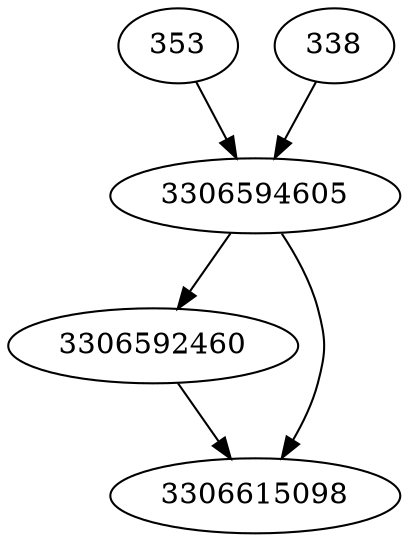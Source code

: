 strict digraph  {
353;
3306592460;
3306594605;
338;
3306615098;
353 -> 3306594605;
3306592460 -> 3306615098;
3306594605 -> 3306615098;
3306594605 -> 3306592460;
338 -> 3306594605;
}
